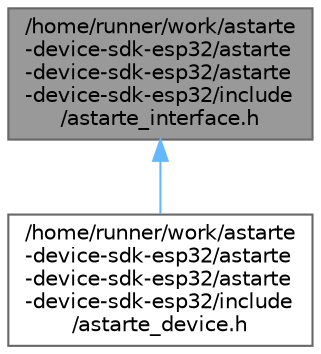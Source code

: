 digraph "/home/runner/work/astarte-device-sdk-esp32/astarte-device-sdk-esp32/astarte-device-sdk-esp32/include/astarte_interface.h"
{
 // LATEX_PDF_SIZE
  bgcolor="transparent";
  edge [fontname=Helvetica,fontsize=10,labelfontname=Helvetica,labelfontsize=10];
  node [fontname=Helvetica,fontsize=10,shape=box,height=0.2,width=0.4];
  Node1 [id="Node000001",label="/home/runner/work/astarte\l-device-sdk-esp32/astarte\l-device-sdk-esp32/astarte\l-device-sdk-esp32/include\l/astarte_interface.h",height=0.2,width=0.4,color="gray40", fillcolor="grey60", style="filled", fontcolor="black",tooltip="Astarte interface functions."];
  Node1 -> Node2 [id="edge1_Node000001_Node000002",dir="back",color="steelblue1",style="solid",tooltip=" "];
  Node2 [id="Node000002",label="/home/runner/work/astarte\l-device-sdk-esp32/astarte\l-device-sdk-esp32/astarte\l-device-sdk-esp32/include\l/astarte_device.h",height=0.2,width=0.4,color="grey40", fillcolor="white", style="filled",URL="$astarte__device_8h.html",tooltip="Astarte device SDK high level API."];
}
